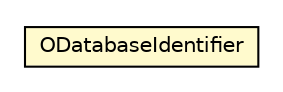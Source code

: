 #!/usr/local/bin/dot
#
# Class diagram 
# Generated by UMLGraph version R5_6-24-gf6e263 (http://www.umlgraph.org/)
#

digraph G {
	edge [fontname="Helvetica",fontsize=10,labelfontname="Helvetica",labelfontsize=10];
	node [fontname="Helvetica",fontsize=10,shape=plaintext];
	nodesep=0.25;
	ranksep=0.5;
	// com.orientechnologies.orient.stresstest.ODatabaseIdentifier
	c1350919 [label=<<table title="com.orientechnologies.orient.stresstest.ODatabaseIdentifier" border="0" cellborder="1" cellspacing="0" cellpadding="2" port="p" bgcolor="lemonChiffon" href="./ODatabaseIdentifier.html">
		<tr><td><table border="0" cellspacing="0" cellpadding="1">
<tr><td align="center" balign="center"> ODatabaseIdentifier </td></tr>
		</table></td></tr>
		</table>>, URL="./ODatabaseIdentifier.html", fontname="Helvetica", fontcolor="black", fontsize=10.0];
}

